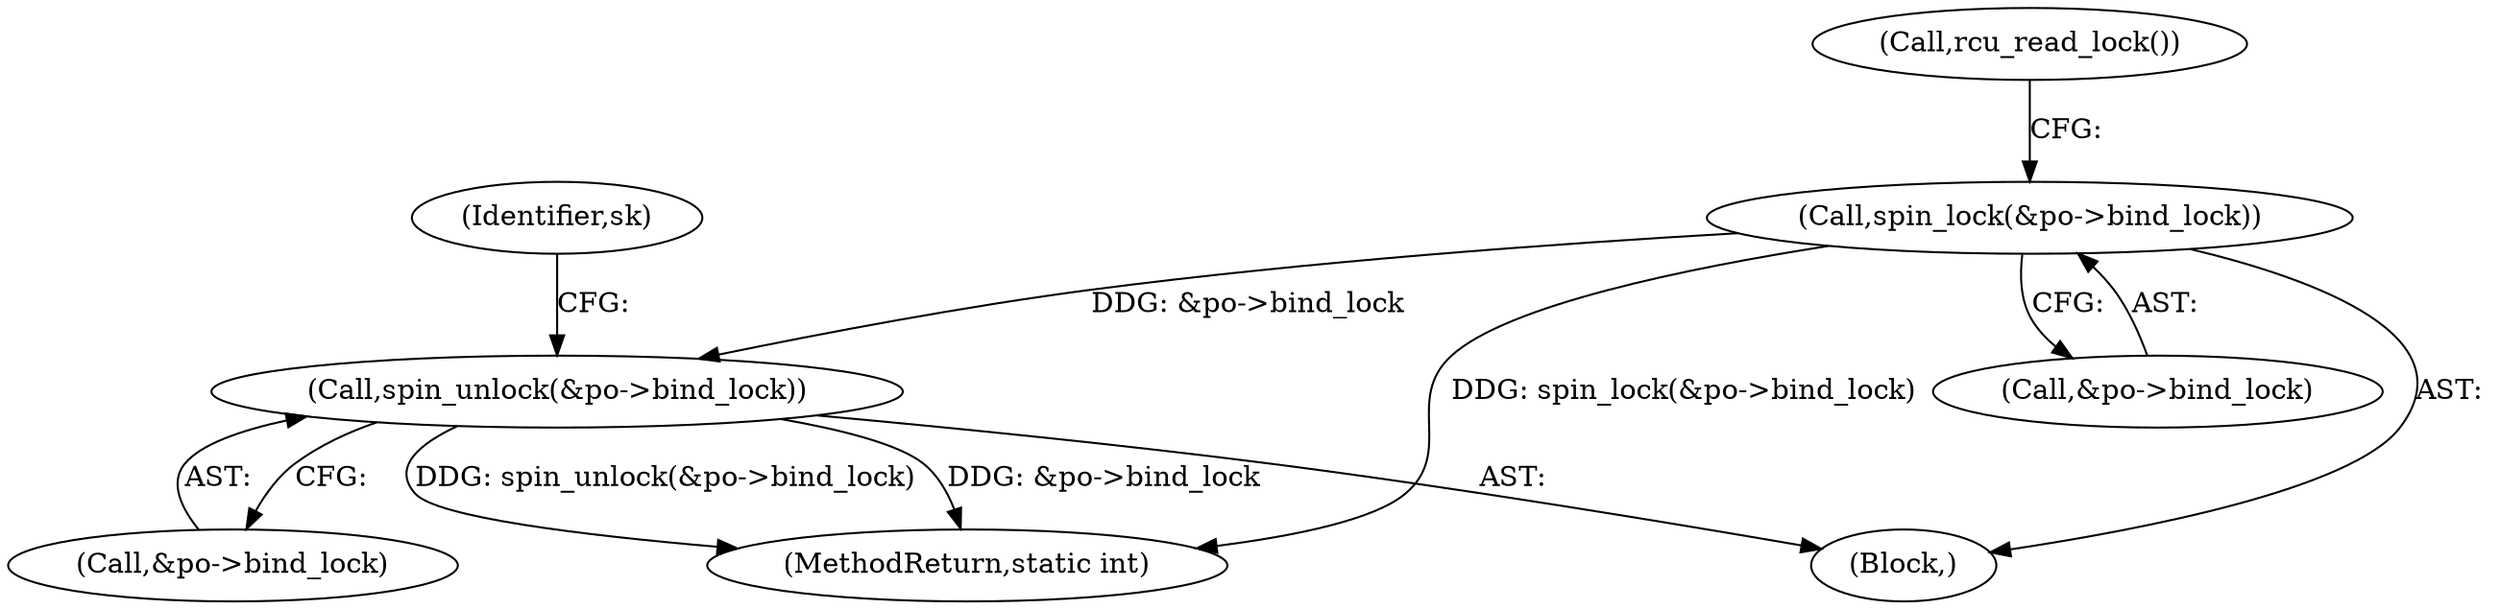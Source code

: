 digraph "0_linux_4971613c1639d8e5f102c4e797c3bf8f83a5a69e@pointer" {
"1000128" [label="(Call,spin_lock(&po->bind_lock))"];
"1000337" [label="(Call,spin_unlock(&po->bind_lock))"];
"1000346" [label="(MethodReturn,static int)"];
"1000105" [label="(Block,)"];
"1000133" [label="(Call,rcu_read_lock())"];
"1000337" [label="(Call,spin_unlock(&po->bind_lock))"];
"1000343" [label="(Identifier,sk)"];
"1000128" [label="(Call,spin_lock(&po->bind_lock))"];
"1000129" [label="(Call,&po->bind_lock)"];
"1000338" [label="(Call,&po->bind_lock)"];
"1000128" -> "1000105"  [label="AST: "];
"1000128" -> "1000129"  [label="CFG: "];
"1000129" -> "1000128"  [label="AST: "];
"1000133" -> "1000128"  [label="CFG: "];
"1000128" -> "1000346"  [label="DDG: spin_lock(&po->bind_lock)"];
"1000128" -> "1000337"  [label="DDG: &po->bind_lock"];
"1000337" -> "1000105"  [label="AST: "];
"1000337" -> "1000338"  [label="CFG: "];
"1000338" -> "1000337"  [label="AST: "];
"1000343" -> "1000337"  [label="CFG: "];
"1000337" -> "1000346"  [label="DDG: &po->bind_lock"];
"1000337" -> "1000346"  [label="DDG: spin_unlock(&po->bind_lock)"];
}
